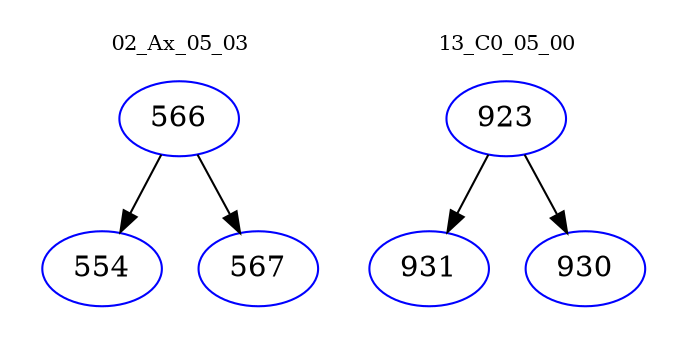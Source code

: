 digraph{
subgraph cluster_0 {
color = white
label = "02_Ax_05_03";
fontsize=10;
T0_566 [label="566", color="blue"]
T0_566 -> T0_554 [color="black"]
T0_554 [label="554", color="blue"]
T0_566 -> T0_567 [color="black"]
T0_567 [label="567", color="blue"]
}
subgraph cluster_1 {
color = white
label = "13_C0_05_00";
fontsize=10;
T1_923 [label="923", color="blue"]
T1_923 -> T1_931 [color="black"]
T1_931 [label="931", color="blue"]
T1_923 -> T1_930 [color="black"]
T1_930 [label="930", color="blue"]
}
}
